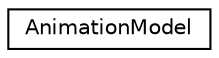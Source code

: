 digraph "Graphical Class Hierarchy"
{
 // LATEX_PDF_SIZE
  edge [fontname="Helvetica",fontsize="10",labelfontname="Helvetica",labelfontsize="10"];
  node [fontname="Helvetica",fontsize="10",shape=record];
  rankdir="LR";
  Node0 [label="AnimationModel",height=0.2,width=0.4,color="black", fillcolor="white", style="filled",URL="$classAnimationModel.html",tooltip="Class that represents a single animation for a game object."];
}

